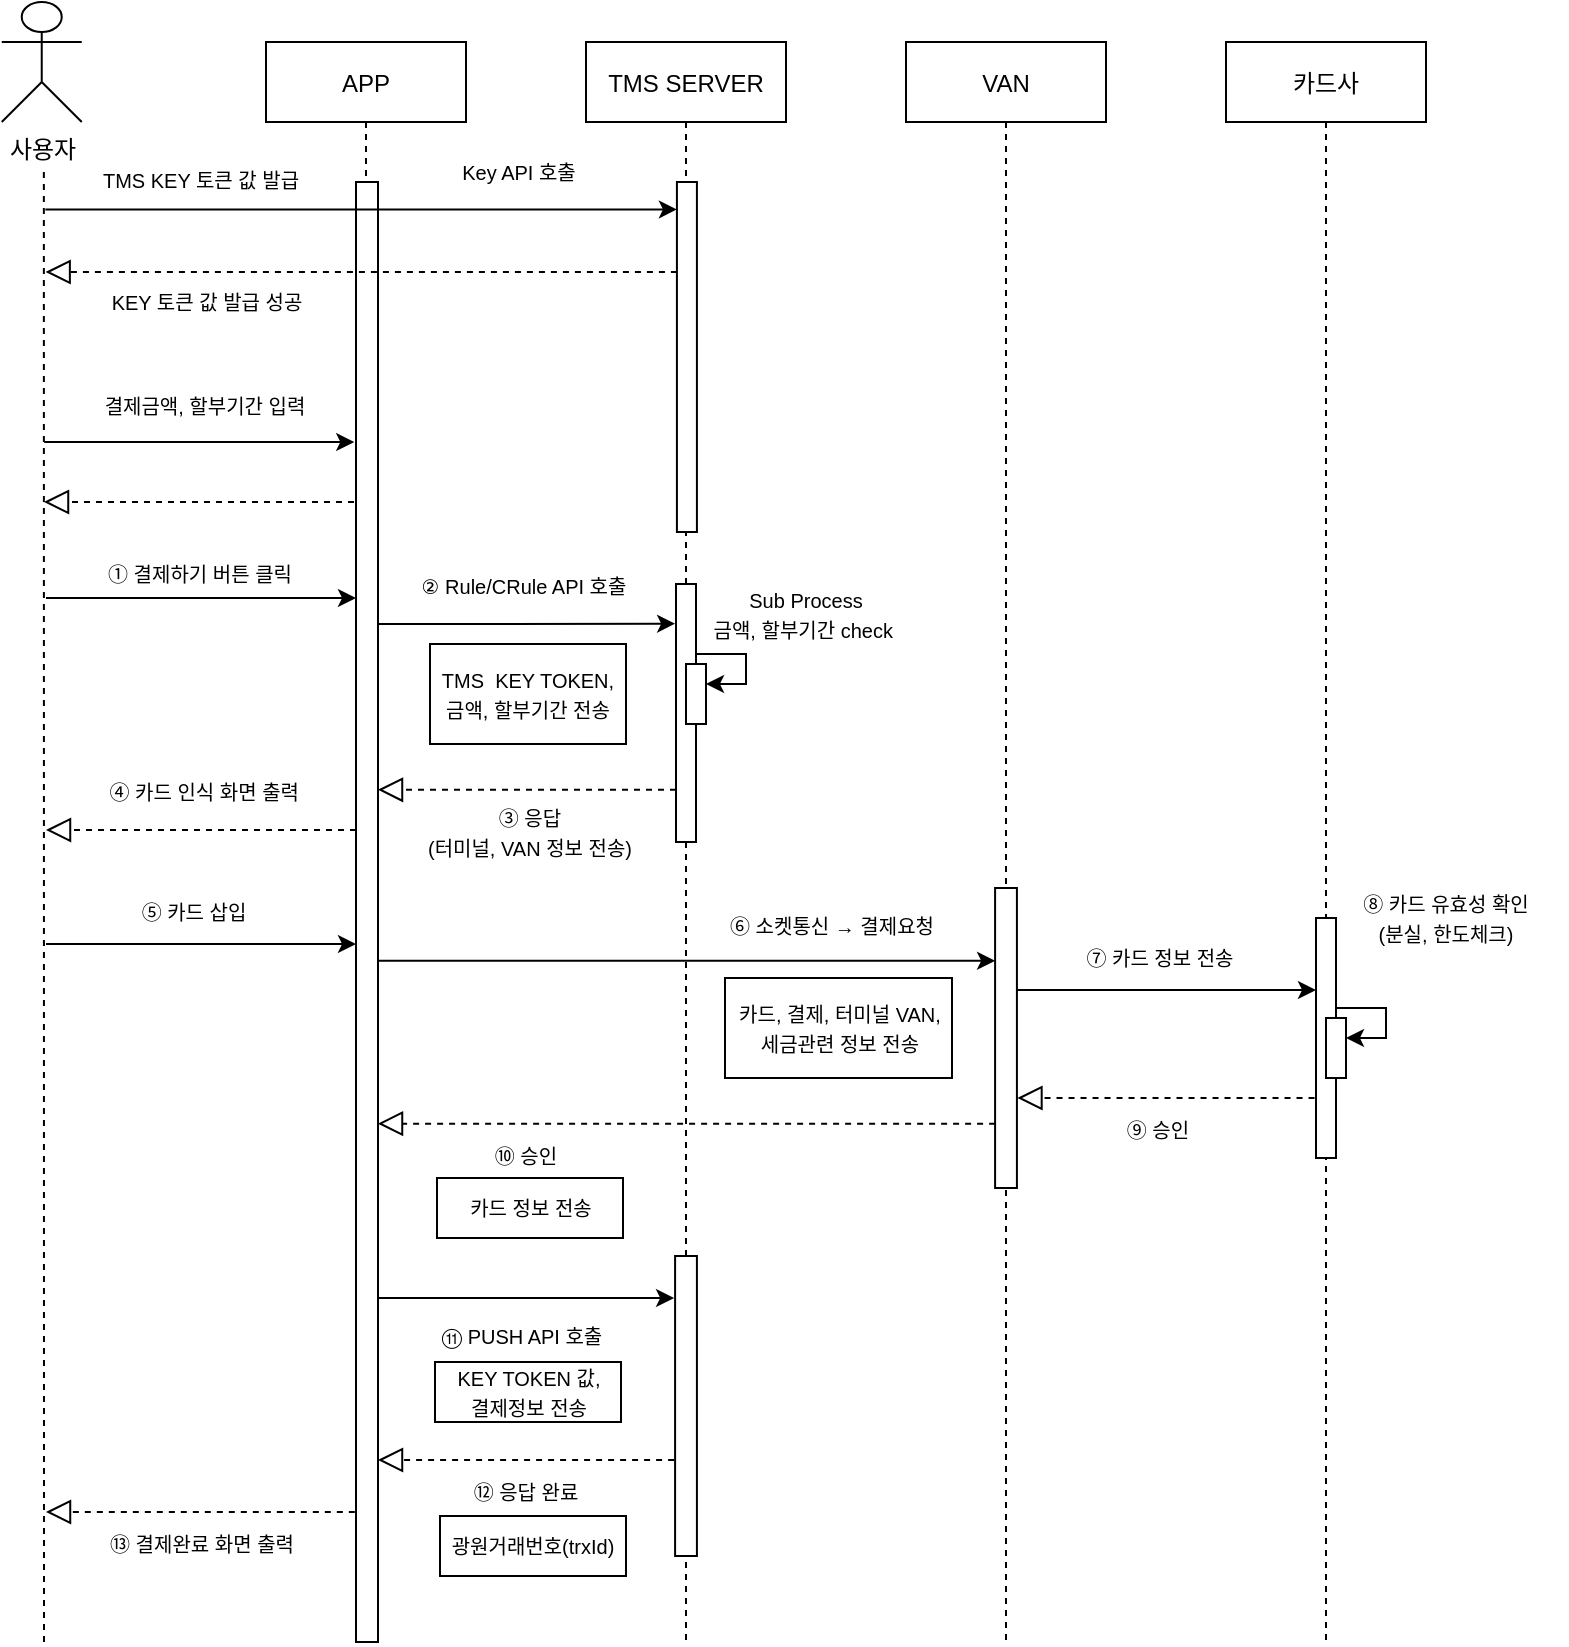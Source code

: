 <mxfile version="13.9.6" type="github">
  <diagram id="kgpKYQtTHZ0yAKxKKP6v" name="Page-1">
    <mxGraphModel dx="2512" dy="712" grid="1" gridSize="10" guides="1" tooltips="1" connect="1" arrows="1" fold="1" page="1" pageScale="1" pageWidth="1100" pageHeight="850" math="0" shadow="0">
      <root>
        <mxCell id="0" />
        <mxCell id="1" parent="0" />
        <mxCell id="wkqNDu4oZNAe2_1UIhFU-5" value="APP" style="shape=umlLifeline;perimeter=lifelinePerimeter;container=1;collapsible=0;recursiveResize=0;rounded=0;shadow=0;strokeWidth=1;" parent="1" vertex="1">
          <mxGeometry x="-130" y="360" width="100" height="800" as="geometry" />
        </mxCell>
        <mxCell id="wkqNDu4oZNAe2_1UIhFU-6" value="" style="points=[];perimeter=orthogonalPerimeter;rounded=0;shadow=0;strokeWidth=1;" parent="wkqNDu4oZNAe2_1UIhFU-5" vertex="1">
          <mxGeometry x="45" y="70" width="11" height="730" as="geometry" />
        </mxCell>
        <mxCell id="wkqNDu4oZNAe2_1UIhFU-16" value="VAN" style="shape=umlLifeline;perimeter=lifelinePerimeter;container=1;collapsible=0;recursiveResize=0;rounded=0;shadow=0;strokeWidth=1;" parent="1" vertex="1">
          <mxGeometry x="190" y="360" width="100" height="800" as="geometry" />
        </mxCell>
        <mxCell id="Cnj2iCvaiaWYSwRsUYoD-5" value="" style="points=[];perimeter=orthogonalPerimeter;rounded=0;shadow=0;strokeWidth=1;" vertex="1" parent="wkqNDu4oZNAe2_1UIhFU-16">
          <mxGeometry x="44.55" y="423" width="10.91" height="150" as="geometry" />
        </mxCell>
        <mxCell id="wkqNDu4oZNAe2_1UIhFU-17" value="TMS SERVER" style="shape=umlLifeline;perimeter=lifelinePerimeter;container=1;collapsible=0;recursiveResize=0;rounded=0;shadow=0;strokeWidth=1;size=40;" parent="1" vertex="1">
          <mxGeometry x="30" y="360" width="100" height="800" as="geometry" />
        </mxCell>
        <mxCell id="wkqNDu4oZNAe2_1UIhFU-38" value="" style="edgeStyle=orthogonalEdgeStyle;rounded=0;orthogonalLoop=1;jettySize=auto;html=1;startArrow=none;startFill=0;" parent="wkqNDu4oZNAe2_1UIhFU-17" target="wkqNDu4oZNAe2_1UIhFU-33" edge="1">
          <mxGeometry relative="1" as="geometry">
            <mxPoint x="70" y="321" as="targetPoint" />
            <Array as="points">
              <mxPoint x="80" y="306" />
              <mxPoint x="80" y="321" />
            </Array>
            <mxPoint x="50.0" y="306" as="sourcePoint" />
          </mxGeometry>
        </mxCell>
        <mxCell id="Cnj2iCvaiaWYSwRsUYoD-9" value="" style="points=[];perimeter=orthogonalPerimeter;rounded=0;shadow=0;strokeWidth=1;" vertex="1" parent="wkqNDu4oZNAe2_1UIhFU-17">
          <mxGeometry x="45" y="271" width="10" height="129" as="geometry" />
        </mxCell>
        <mxCell id="wkqNDu4oZNAe2_1UIhFU-33" value="" style="points=[];perimeter=orthogonalPerimeter;rounded=0;shadow=0;strokeWidth=1;" parent="wkqNDu4oZNAe2_1UIhFU-17" vertex="1">
          <mxGeometry x="50" y="311" width="10" height="30" as="geometry" />
        </mxCell>
        <mxCell id="Cnj2iCvaiaWYSwRsUYoD-23" value="" style="points=[];perimeter=orthogonalPerimeter;rounded=0;shadow=0;strokeWidth=1;" vertex="1" parent="wkqNDu4oZNAe2_1UIhFU-17">
          <mxGeometry x="44.55" y="607" width="10.91" height="150" as="geometry" />
        </mxCell>
        <mxCell id="Cnj2iCvaiaWYSwRsUYoD-34" value="" style="points=[];perimeter=orthogonalPerimeter;rounded=0;shadow=0;strokeWidth=1;" vertex="1" parent="wkqNDu4oZNAe2_1UIhFU-17">
          <mxGeometry x="45.46" y="70" width="10" height="175" as="geometry" />
        </mxCell>
        <mxCell id="wkqNDu4oZNAe2_1UIhFU-18" value="카드사" style="shape=umlLifeline;perimeter=lifelinePerimeter;container=1;collapsible=0;recursiveResize=0;rounded=0;shadow=0;strokeWidth=1;" parent="1" vertex="1">
          <mxGeometry x="350" y="360" width="100" height="800" as="geometry" />
        </mxCell>
        <mxCell id="Cnj2iCvaiaWYSwRsUYoD-10" value="" style="edgeStyle=orthogonalEdgeStyle;rounded=0;orthogonalLoop=1;jettySize=auto;html=1;startArrow=none;startFill=0;" edge="1" parent="wkqNDu4oZNAe2_1UIhFU-18" target="Cnj2iCvaiaWYSwRsUYoD-12">
          <mxGeometry relative="1" as="geometry">
            <mxPoint x="40" y="138" as="targetPoint" />
            <Array as="points">
              <mxPoint x="80" y="483" />
              <mxPoint x="80" y="498" />
            </Array>
            <mxPoint x="50.0" y="483" as="sourcePoint" />
          </mxGeometry>
        </mxCell>
        <mxCell id="Cnj2iCvaiaWYSwRsUYoD-11" value="" style="points=[];perimeter=orthogonalPerimeter;rounded=0;shadow=0;strokeWidth=1;" vertex="1" parent="wkqNDu4oZNAe2_1UIhFU-18">
          <mxGeometry x="45" y="438" width="10" height="120" as="geometry" />
        </mxCell>
        <mxCell id="Cnj2iCvaiaWYSwRsUYoD-12" value="" style="points=[];perimeter=orthogonalPerimeter;rounded=0;shadow=0;strokeWidth=1;" vertex="1" parent="wkqNDu4oZNAe2_1UIhFU-18">
          <mxGeometry x="50" y="488" width="10" height="30" as="geometry" />
        </mxCell>
        <mxCell id="wkqNDu4oZNAe2_1UIhFU-19" value="사용자" style="shape=umlActor;verticalLabelPosition=bottom;verticalAlign=top;html=1;outlineConnect=0;" parent="1" vertex="1">
          <mxGeometry x="-262.13" y="340" width="40" height="60" as="geometry" />
        </mxCell>
        <mxCell id="wkqNDu4oZNAe2_1UIhFU-23" value="" style="endArrow=classic;html=1;" parent="1" edge="1">
          <mxGeometry width="50" height="50" relative="1" as="geometry">
            <mxPoint x="-240" y="638" as="sourcePoint" />
            <mxPoint x="-85" y="638" as="targetPoint" />
          </mxGeometry>
        </mxCell>
        <mxCell id="wkqNDu4oZNAe2_1UIhFU-25" value="&lt;font style=&quot;font-size: 10px&quot;&gt;① 결제하기 버튼 클릭&lt;/font&gt;" style="text;html=1;strokeColor=none;fillColor=none;align=center;verticalAlign=middle;whiteSpace=wrap;rounded=0;" parent="1" vertex="1">
          <mxGeometry x="-217.13" y="609" width="107.5" height="33" as="geometry" />
        </mxCell>
        <mxCell id="wkqNDu4oZNAe2_1UIhFU-35" value="&lt;font style=&quot;font-size: 10px&quot;&gt;② Rule/CRule API 호출&lt;/font&gt;" style="text;html=1;strokeColor=none;fillColor=none;align=center;verticalAlign=middle;whiteSpace=wrap;rounded=0;" parent="1" vertex="1">
          <mxGeometry x="-60.49" y="622" width="118" height="20" as="geometry" />
        </mxCell>
        <mxCell id="wkqNDu4oZNAe2_1UIhFU-36" value="&lt;span style=&quot;font-size: 10px&quot;&gt;TMS&amp;nbsp; KEY TOKEN,&lt;br&gt;금액, 할부기간 전송&lt;br&gt;&lt;/span&gt;" style="rounded=0;whiteSpace=wrap;html=1;" parent="1" vertex="1">
          <mxGeometry x="-48" y="661" width="98" height="50" as="geometry" />
        </mxCell>
        <mxCell id="wkqNDu4oZNAe2_1UIhFU-39" value="" style="startArrow=none;startFill=0;startSize=7;endArrow=block;endFill=0;endSize=10;dashed=1;html=1;" parent="1" edge="1">
          <mxGeometry width="100" relative="1" as="geometry">
            <mxPoint x="75" y="733.88" as="sourcePoint" />
            <mxPoint x="-74" y="733.88" as="targetPoint" />
            <Array as="points">
              <mxPoint x="-0.46" y="733.88" />
            </Array>
          </mxGeometry>
        </mxCell>
        <mxCell id="wkqNDu4oZNAe2_1UIhFU-41" value="" style="endArrow=classic;html=1;entryX=-0.043;entryY=0.154;entryDx=0;entryDy=0;entryPerimeter=0;" parent="1" edge="1" target="Cnj2iCvaiaWYSwRsUYoD-9">
          <mxGeometry width="50" height="50" relative="1" as="geometry">
            <mxPoint x="-74" y="651.02" as="sourcePoint" />
            <mxPoint x="72" y="651" as="targetPoint" />
          </mxGeometry>
        </mxCell>
        <mxCell id="wkqNDu4oZNAe2_1UIhFU-42" value="&lt;span style=&quot;font-size: 10px&quot;&gt;③ 응답&lt;br&gt;(터미널, VAN 정보 전송)&lt;br&gt;&lt;/span&gt;" style="text;html=1;strokeColor=none;fillColor=none;align=center;verticalAlign=middle;whiteSpace=wrap;rounded=0;" parent="1" vertex="1">
          <mxGeometry x="-57" y="745" width="118" height="20" as="geometry" />
        </mxCell>
        <mxCell id="wkqNDu4oZNAe2_1UIhFU-43" value="" style="startArrow=none;startFill=0;startSize=7;endArrow=block;endFill=0;endSize=10;dashed=1;html=1;" parent="1" edge="1">
          <mxGeometry width="100" relative="1" as="geometry">
            <mxPoint x="-85" y="754" as="sourcePoint" />
            <mxPoint x="-240" y="754" as="targetPoint" />
            <Array as="points">
              <mxPoint x="-155.5" y="754" />
            </Array>
          </mxGeometry>
        </mxCell>
        <mxCell id="wkqNDu4oZNAe2_1UIhFU-44" value="&lt;font style=&quot;font-size: 10px&quot;&gt;④ 카드 인식 화면 출력&amp;nbsp;&lt;/font&gt;" style="text;html=1;strokeColor=none;fillColor=none;align=center;verticalAlign=middle;whiteSpace=wrap;rounded=0;" parent="1" vertex="1">
          <mxGeometry x="-217.13" y="725" width="115" height="20" as="geometry" />
        </mxCell>
        <mxCell id="wkqNDu4oZNAe2_1UIhFU-45" value="&lt;span style=&quot;font-size: 10px&quot;&gt;Sub Process&lt;br&gt;금액, 할부기간 check&amp;nbsp;&lt;br&gt;&lt;/span&gt;" style="text;html=1;strokeColor=none;fillColor=none;align=center;verticalAlign=middle;whiteSpace=wrap;rounded=0;" parent="1" vertex="1">
          <mxGeometry x="90" y="636" width="100" height="20" as="geometry" />
        </mxCell>
        <mxCell id="Cnj2iCvaiaWYSwRsUYoD-1" value="" style="endArrow=classic;html=1;" edge="1" parent="1">
          <mxGeometry width="50" height="50" relative="1" as="geometry">
            <mxPoint x="-240" y="811" as="sourcePoint" />
            <mxPoint x="-85.0" y="811" as="targetPoint" />
          </mxGeometry>
        </mxCell>
        <mxCell id="Cnj2iCvaiaWYSwRsUYoD-2" value="&lt;font style=&quot;font-size: 10px&quot;&gt;⑤ 카드 삽입&lt;/font&gt;" style="text;html=1;strokeColor=none;fillColor=none;align=center;verticalAlign=middle;whiteSpace=wrap;rounded=0;" vertex="1" parent="1">
          <mxGeometry x="-211.5" y="785" width="90" height="20" as="geometry" />
        </mxCell>
        <mxCell id="Cnj2iCvaiaWYSwRsUYoD-6" value="" style="endArrow=classic;html=1;" edge="1" parent="1">
          <mxGeometry width="50" height="50" relative="1" as="geometry">
            <mxPoint x="-74" y="819.4" as="sourcePoint" />
            <mxPoint x="234.55" y="819.4" as="targetPoint" />
          </mxGeometry>
        </mxCell>
        <mxCell id="Cnj2iCvaiaWYSwRsUYoD-7" value="&lt;font style=&quot;font-size: 10px&quot;&gt;⑥ 소켓통신 → 결제요청&lt;/font&gt;" style="text;html=1;strokeColor=none;fillColor=none;align=center;verticalAlign=middle;whiteSpace=wrap;rounded=0;" vertex="1" parent="1">
          <mxGeometry x="93" y="792" width="120" height="20" as="geometry" />
        </mxCell>
        <mxCell id="Cnj2iCvaiaWYSwRsUYoD-8" value="&lt;span style=&quot;font-size: 10px&quot;&gt;카드, 결제, 터미널 VAN, 세금관련 정보 전송&lt;br&gt;&lt;/span&gt;" style="rounded=0;whiteSpace=wrap;html=1;" vertex="1" parent="1">
          <mxGeometry x="99.5" y="828" width="113.5" height="50" as="geometry" />
        </mxCell>
        <mxCell id="Cnj2iCvaiaWYSwRsUYoD-13" value="" style="endArrow=classic;html=1;" edge="1" parent="1" target="Cnj2iCvaiaWYSwRsUYoD-11">
          <mxGeometry width="50" height="50" relative="1" as="geometry">
            <mxPoint x="245.46" y="834" as="sourcePoint" />
            <mxPoint x="392.96" y="834" as="targetPoint" />
          </mxGeometry>
        </mxCell>
        <mxCell id="Cnj2iCvaiaWYSwRsUYoD-14" value="&lt;font style=&quot;font-size: 10px&quot;&gt;⑦ 카드 정보 전송&lt;/font&gt;" style="text;html=1;strokeColor=none;fillColor=none;align=center;verticalAlign=middle;whiteSpace=wrap;rounded=0;" vertex="1" parent="1">
          <mxGeometry x="257" y="808" width="120" height="20" as="geometry" />
        </mxCell>
        <mxCell id="Cnj2iCvaiaWYSwRsUYoD-15" value="&lt;span style=&quot;font-size: 10px&quot;&gt;⑧ 카드 유효성 확인&lt;br&gt;(분실, 한도체크)&lt;br&gt;&lt;/span&gt;" style="text;html=1;strokeColor=none;fillColor=none;align=center;verticalAlign=middle;whiteSpace=wrap;rounded=0;" vertex="1" parent="1">
          <mxGeometry x="400" y="788" width="120" height="20" as="geometry" />
        </mxCell>
        <mxCell id="Cnj2iCvaiaWYSwRsUYoD-16" value="&lt;font style=&quot;font-size: 10px&quot;&gt;⑨ 승인&lt;/font&gt;" style="text;html=1;strokeColor=none;fillColor=none;align=center;verticalAlign=middle;whiteSpace=wrap;rounded=0;" vertex="1" parent="1">
          <mxGeometry x="256" y="894" width="120" height="20" as="geometry" />
        </mxCell>
        <mxCell id="Cnj2iCvaiaWYSwRsUYoD-19" value="" style="startArrow=none;startFill=0;startSize=7;endArrow=block;endFill=0;endSize=10;dashed=1;html=1;" edge="1" parent="1">
          <mxGeometry width="100" relative="1" as="geometry">
            <mxPoint x="394.27" y="888.0" as="sourcePoint" />
            <mxPoint x="245.72" y="888.0" as="targetPoint" />
            <Array as="points">
              <mxPoint x="318.81" y="888" />
            </Array>
          </mxGeometry>
        </mxCell>
        <mxCell id="Cnj2iCvaiaWYSwRsUYoD-20" value="" style="startArrow=none;startFill=0;startSize=7;endArrow=block;endFill=0;endSize=10;dashed=1;html=1;" edge="1" parent="1">
          <mxGeometry width="100" relative="1" as="geometry">
            <mxPoint x="234.55" y="900.86" as="sourcePoint" />
            <mxPoint x="-74" y="900.86" as="targetPoint" />
            <Array as="points">
              <mxPoint x="152.81" y="900.86" />
            </Array>
          </mxGeometry>
        </mxCell>
        <mxCell id="Cnj2iCvaiaWYSwRsUYoD-21" value="&lt;font style=&quot;font-size: 10px&quot;&gt;⑩ 승인&lt;/font&gt;" style="text;html=1;strokeColor=none;fillColor=none;align=center;verticalAlign=middle;whiteSpace=wrap;rounded=0;" vertex="1" parent="1">
          <mxGeometry x="-60.49" y="907" width="120" height="20" as="geometry" />
        </mxCell>
        <mxCell id="Cnj2iCvaiaWYSwRsUYoD-22" value="&lt;span style=&quot;font-size: 10px&quot;&gt;카드 정보 전송&lt;br&gt;&lt;/span&gt;" style="rounded=0;whiteSpace=wrap;html=1;" vertex="1" parent="1">
          <mxGeometry x="-44.5" y="928" width="93" height="30" as="geometry" />
        </mxCell>
        <mxCell id="Cnj2iCvaiaWYSwRsUYoD-24" value="" style="endArrow=classic;html=1;entryX=-0.046;entryY=0.14;entryDx=0;entryDy=0;entryPerimeter=0;" edge="1" parent="1" target="Cnj2iCvaiaWYSwRsUYoD-23">
          <mxGeometry width="50" height="50" relative="1" as="geometry">
            <mxPoint x="-74" y="988" as="sourcePoint" />
            <mxPoint x="70" y="988" as="targetPoint" />
          </mxGeometry>
        </mxCell>
        <mxCell id="Cnj2iCvaiaWYSwRsUYoD-25" value="&lt;font style=&quot;font-size: 10px&quot;&gt;⑪ PUSH API 호출&lt;/font&gt;" style="text;html=1;strokeColor=none;fillColor=none;align=center;verticalAlign=middle;whiteSpace=wrap;rounded=0;" vertex="1" parent="1">
          <mxGeometry x="-47.25" y="997" width="90" height="20" as="geometry" />
        </mxCell>
        <mxCell id="Cnj2iCvaiaWYSwRsUYoD-27" value="&lt;font style=&quot;font-size: 10px&quot;&gt;⑫ 응답 완료&lt;/font&gt;" style="text;html=1;strokeColor=none;fillColor=none;align=center;verticalAlign=middle;whiteSpace=wrap;rounded=0;" vertex="1" parent="1">
          <mxGeometry x="-60.49" y="1075" width="120" height="20" as="geometry" />
        </mxCell>
        <mxCell id="Cnj2iCvaiaWYSwRsUYoD-28" value="" style="startArrow=none;startFill=0;startSize=7;endArrow=block;endFill=0;endSize=10;dashed=1;html=1;exitX=-0.046;exitY=0.867;exitDx=0;exitDy=0;exitPerimeter=0;" edge="1" parent="1">
          <mxGeometry width="100" relative="1" as="geometry">
            <mxPoint x="74.048" y="1069.05" as="sourcePoint" />
            <mxPoint x="-74" y="1069" as="targetPoint" />
            <Array as="points">
              <mxPoint x="2.32" y="1069" />
            </Array>
          </mxGeometry>
        </mxCell>
        <mxCell id="Cnj2iCvaiaWYSwRsUYoD-29" value="&lt;span style=&quot;font-size: 10px&quot;&gt;광원거래번호(trxId)&lt;br&gt;&lt;/span&gt;" style="rounded=0;whiteSpace=wrap;html=1;" vertex="1" parent="1">
          <mxGeometry x="-43" y="1097" width="93" height="30" as="geometry" />
        </mxCell>
        <mxCell id="Cnj2iCvaiaWYSwRsUYoD-30" value="&lt;span style=&quot;font-size: 10px&quot;&gt;⑬ 결제완료 화면 출력&lt;/span&gt;" style="text;html=1;strokeColor=none;fillColor=none;align=center;verticalAlign=middle;whiteSpace=wrap;rounded=0;" vertex="1" parent="1">
          <mxGeometry x="-222.13" y="1101" width="120" height="20" as="geometry" />
        </mxCell>
        <mxCell id="Cnj2iCvaiaWYSwRsUYoD-31" value="" style="startArrow=none;startFill=0;startSize=7;endArrow=block;endFill=0;endSize=10;dashed=1;html=1;exitX=-0.046;exitY=0.867;exitDx=0;exitDy=0;exitPerimeter=0;" edge="1" parent="1">
          <mxGeometry width="100" relative="1" as="geometry">
            <mxPoint x="-85.592" y="1095.05" as="sourcePoint" />
            <mxPoint x="-240" y="1095" as="targetPoint" />
            <Array as="points">
              <mxPoint x="-157.32" y="1095" />
            </Array>
          </mxGeometry>
        </mxCell>
        <mxCell id="Cnj2iCvaiaWYSwRsUYoD-39" value="&lt;span style=&quot;font-size: 10px&quot;&gt;KEY TOKEN 값, &lt;br&gt;결제정보 전송&lt;/span&gt;&lt;span style=&quot;font-size: 10px&quot;&gt;&lt;br&gt;&lt;/span&gt;" style="rounded=0;whiteSpace=wrap;html=1;" vertex="1" parent="1">
          <mxGeometry x="-45.5" y="1020" width="93" height="30" as="geometry" />
        </mxCell>
        <mxCell id="Cnj2iCvaiaWYSwRsUYoD-42" value="" style="startArrow=none;startFill=0;startSize=7;endArrow=block;endFill=0;endSize=10;dashed=1;html=1;" edge="1" parent="1" source="Cnj2iCvaiaWYSwRsUYoD-34">
          <mxGeometry width="100" relative="1" as="geometry">
            <mxPoint x="-85.19" y="475" as="sourcePoint" />
            <mxPoint x="-240.19" y="475" as="targetPoint" />
            <Array as="points">
              <mxPoint x="-155.69" y="475" />
            </Array>
          </mxGeometry>
        </mxCell>
        <mxCell id="Cnj2iCvaiaWYSwRsUYoD-44" value="" style="endArrow=classic;html=1;" edge="1" parent="1" target="Cnj2iCvaiaWYSwRsUYoD-34">
          <mxGeometry width="50" height="50" relative="1" as="geometry">
            <mxPoint x="-240.298" y="443.74" as="sourcePoint" />
            <mxPoint x="-90.31" y="444" as="targetPoint" />
          </mxGeometry>
        </mxCell>
        <mxCell id="Cnj2iCvaiaWYSwRsUYoD-45" value="&lt;span style=&quot;font-size: 10px&quot;&gt;TMS KEY 토큰 값 발급&lt;/span&gt;" style="text;html=1;strokeColor=none;fillColor=none;align=center;verticalAlign=middle;whiteSpace=wrap;rounded=0;" vertex="1" parent="1">
          <mxGeometry x="-218.51" y="419" width="112.75" height="20" as="geometry" />
        </mxCell>
        <mxCell id="Cnj2iCvaiaWYSwRsUYoD-46" value="&lt;span style=&quot;font-size: 10px&quot;&gt;KEY 토큰 값 발급 성공&lt;/span&gt;" style="text;html=1;strokeColor=none;fillColor=none;align=center;verticalAlign=middle;whiteSpace=wrap;rounded=0;" vertex="1" parent="1">
          <mxGeometry x="-216.01" y="480" width="112.75" height="20" as="geometry" />
        </mxCell>
        <mxCell id="Cnj2iCvaiaWYSwRsUYoD-56" value="&lt;span style=&quot;font-size: 10px&quot;&gt;결제금액, 할부기간 입력&lt;/span&gt;" style="text;html=1;strokeColor=none;fillColor=none;align=center;verticalAlign=middle;whiteSpace=wrap;rounded=0;" vertex="1" parent="1">
          <mxGeometry x="-217.13" y="532" width="112.75" height="20" as="geometry" />
        </mxCell>
        <mxCell id="Cnj2iCvaiaWYSwRsUYoD-57" value="&lt;span style=&quot;font-size: 10px&quot;&gt;Key API 호출&lt;/span&gt;" style="text;html=1;strokeColor=none;fillColor=none;align=center;verticalAlign=middle;whiteSpace=wrap;rounded=0;" vertex="1" parent="1">
          <mxGeometry x="-60.49" y="415" width="112.75" height="20" as="geometry" />
        </mxCell>
        <mxCell id="Cnj2iCvaiaWYSwRsUYoD-58" value="" style="startArrow=none;startFill=0;startSize=7;endArrow=block;endFill=0;endSize=10;dashed=1;html=1;" edge="1" parent="1">
          <mxGeometry width="100" relative="1" as="geometry">
            <mxPoint x="-86" y="590" as="sourcePoint" />
            <mxPoint x="-241" y="590" as="targetPoint" />
            <Array as="points">
              <mxPoint x="-156.5" y="590" />
            </Array>
          </mxGeometry>
        </mxCell>
        <mxCell id="Cnj2iCvaiaWYSwRsUYoD-60" value="" style="endArrow=none;dashed=1;html=1;" edge="1" parent="1">
          <mxGeometry width="50" height="50" relative="1" as="geometry">
            <mxPoint x="-241" y="1160" as="sourcePoint" />
            <mxPoint x="-241.07" y="425" as="targetPoint" />
          </mxGeometry>
        </mxCell>
        <mxCell id="Cnj2iCvaiaWYSwRsUYoD-64" value="" style="endArrow=classic;html=1;" edge="1" parent="1">
          <mxGeometry width="50" height="50" relative="1" as="geometry">
            <mxPoint x="-240.88" y="560" as="sourcePoint" />
            <mxPoint x="-85.88" y="560" as="targetPoint" />
          </mxGeometry>
        </mxCell>
      </root>
    </mxGraphModel>
  </diagram>
</mxfile>
